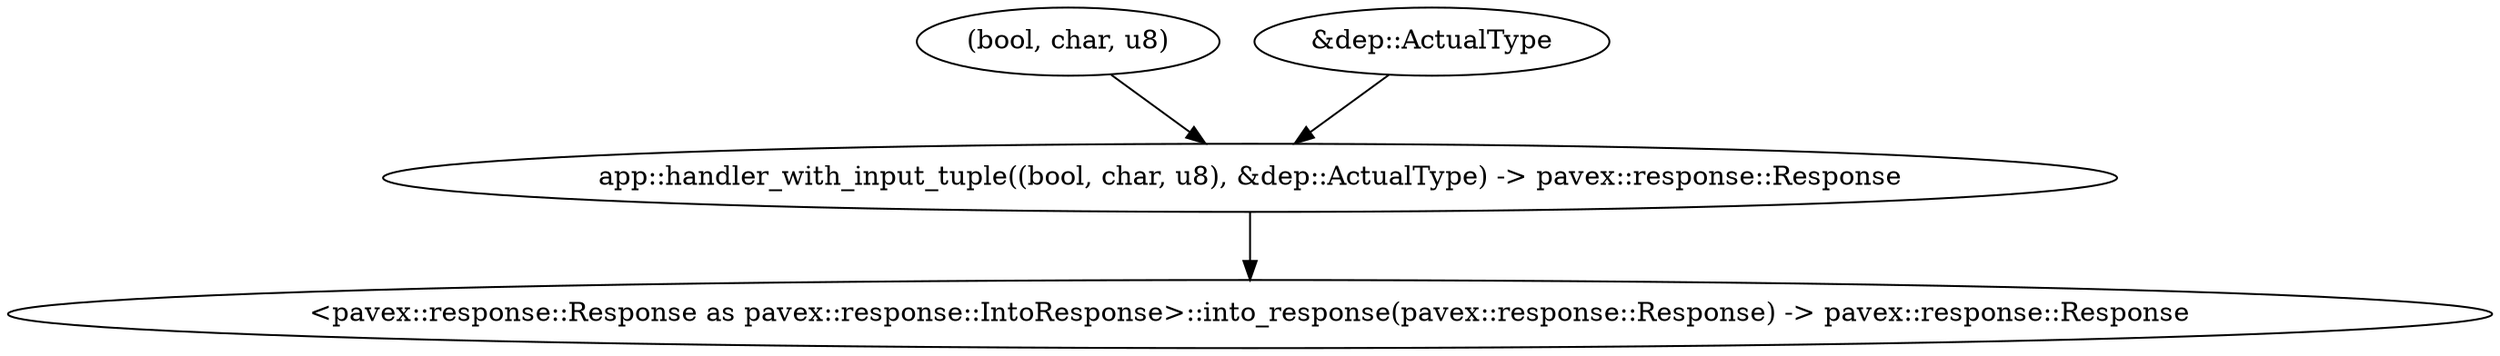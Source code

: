 digraph "GET /home - 0" {
    0 [ label = "app::handler_with_input_tuple((bool, char, u8), &dep::ActualType) -> pavex::response::Response"]
    2 [ label = "(bool, char, u8)"]
    3 [ label = "<pavex::response::Response as pavex::response::IntoResponse>::into_response(pavex::response::Response) -> pavex::response::Response"]
    4 [ label = "&dep::ActualType"]
    2 -> 0 [ ]
    0 -> 3 [ ]
    4 -> 0 [ ]
}

digraph "* /home - 0" {
    0 [ label = "pavex::router::default_fallback(&pavex::request::route::AllowedMethods) -> pavex::response::Response"]
    2 [ label = "<pavex::response::Response as pavex::response::IntoResponse>::into_response(pavex::response::Response) -> pavex::response::Response"]
    3 [ label = "&pavex::request::route::AllowedMethods"]
    0 -> 2 [ ]
    3 -> 0 [ ]
}

digraph app_state {
    0 [ label = "crate::ApplicationState((bool, char, u8), dep::ActualType) -> crate::ApplicationState"]
    1 [ label = "app::RemoteAlias::new() -> dep::ActualType"]
    2 [ label = "app::constructor_with_output_tuple() -> (bool, char, u8)"]
    1 -> 0 [ ]
    2 -> 0 [ ]
}